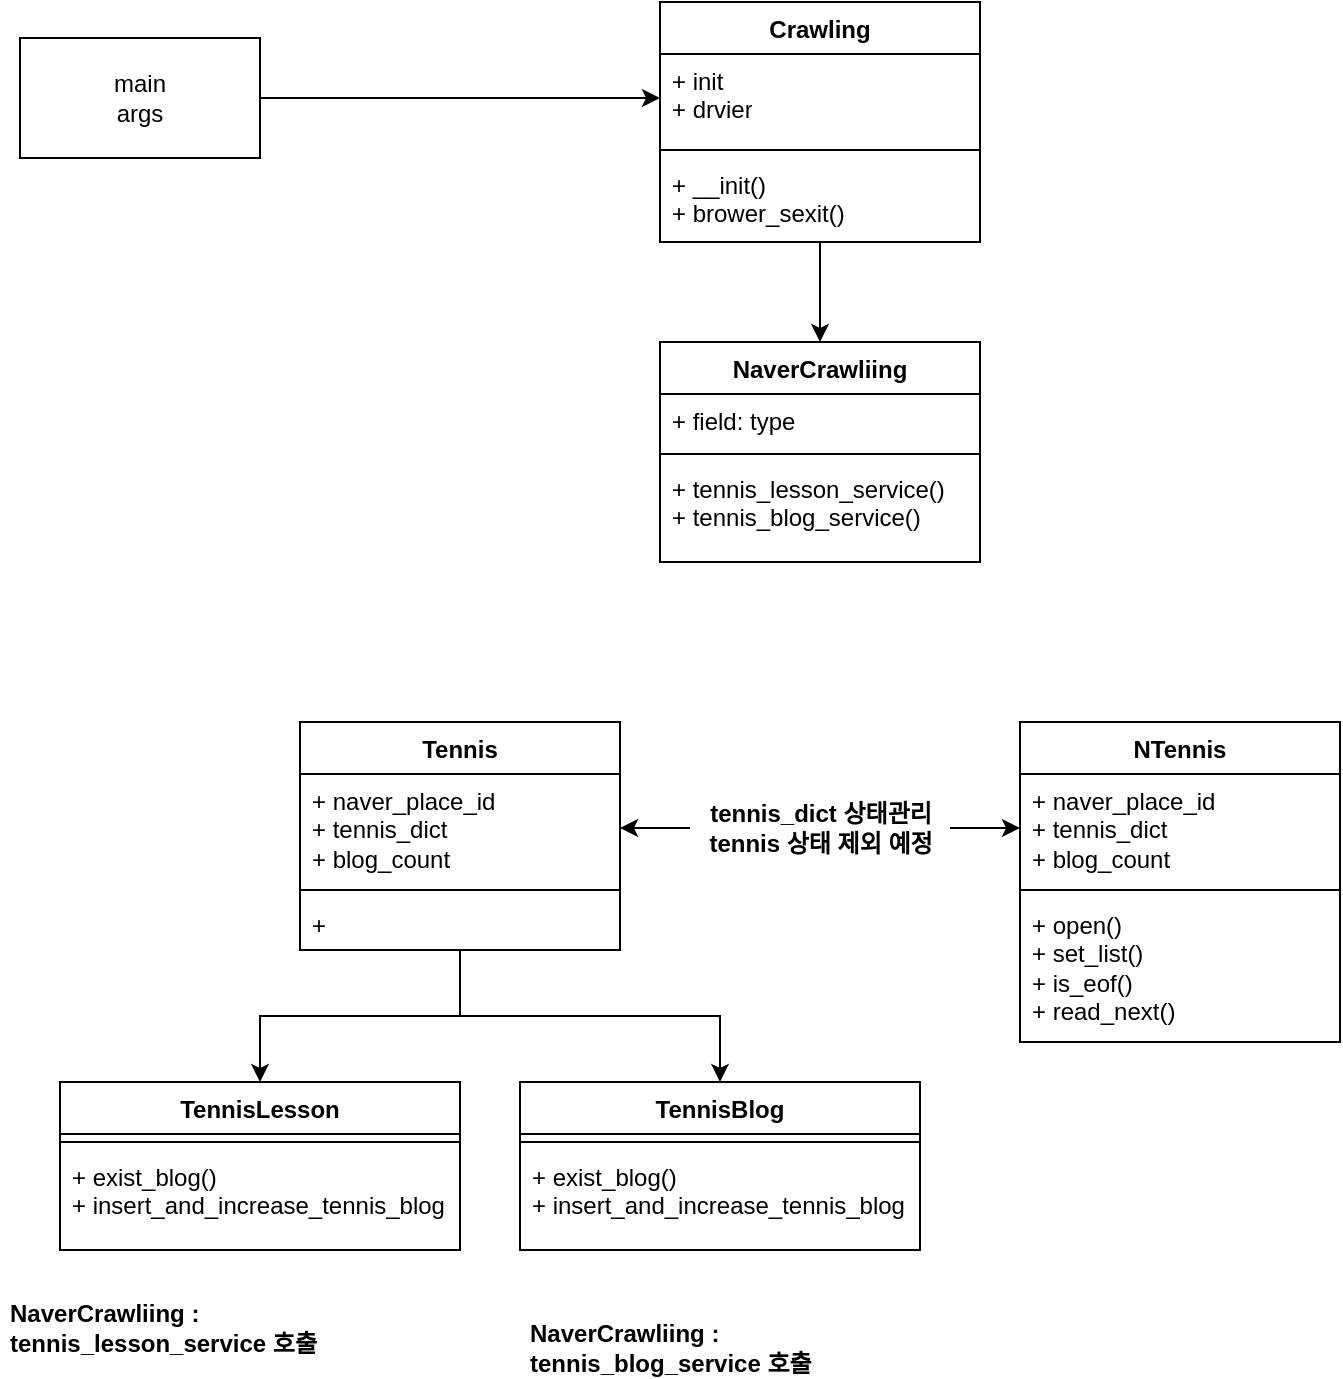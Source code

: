 <mxfile version="21.5.1" type="device">
  <diagram name="페이지-1" id="g-WrEwpi7XCB8OCjwPJX">
    <mxGraphModel dx="773" dy="578" grid="1" gridSize="10" guides="1" tooltips="1" connect="1" arrows="1" fold="1" page="1" pageScale="1" pageWidth="827" pageHeight="1169" math="0" shadow="0">
      <root>
        <mxCell id="0" />
        <mxCell id="1" parent="0" />
        <mxCell id="Rey3wDQEs_2ighJl7nF9-11" style="edgeStyle=orthogonalEdgeStyle;rounded=0;orthogonalLoop=1;jettySize=auto;html=1;entryX=0;entryY=0.5;entryDx=0;entryDy=0;" parent="1" source="Rey3wDQEs_2ighJl7nF9-1" target="vdLL96_sxEUcz3er23yt-17" edge="1">
          <mxGeometry relative="1" as="geometry">
            <mxPoint x="340" y="130" as="targetPoint" />
          </mxGeometry>
        </mxCell>
        <mxCell id="Rey3wDQEs_2ighJl7nF9-1" value="main&lt;br&gt;args" style="rounded=0;whiteSpace=wrap;html=1;" parent="1" vertex="1">
          <mxGeometry x="30" y="98" width="120" height="60" as="geometry" />
        </mxCell>
        <mxCell id="Rey3wDQEs_2ighJl7nF9-13" value="TennisLesson" style="swimlane;fontStyle=1;align=center;verticalAlign=top;childLayout=stackLayout;horizontal=1;startSize=26;horizontalStack=0;resizeParent=1;resizeParentMax=0;resizeLast=0;collapsible=1;marginBottom=0;whiteSpace=wrap;html=1;" parent="1" vertex="1">
          <mxGeometry x="50" y="620" width="200" height="84" as="geometry" />
        </mxCell>
        <mxCell id="Rey3wDQEs_2ighJl7nF9-15" value="" style="line;strokeWidth=1;fillColor=none;align=left;verticalAlign=middle;spacingTop=-1;spacingLeft=3;spacingRight=3;rotatable=0;labelPosition=right;points=[];portConstraint=eastwest;strokeColor=inherit;" parent="Rey3wDQEs_2ighJl7nF9-13" vertex="1">
          <mxGeometry y="26" width="200" height="8" as="geometry" />
        </mxCell>
        <mxCell id="Rey3wDQEs_2ighJl7nF9-16" value="+&amp;nbsp;exist_blog()&lt;br&gt;+ insert_and_increase_tennis_blog" style="text;strokeColor=none;fillColor=none;align=left;verticalAlign=top;spacingLeft=4;spacingRight=4;overflow=hidden;rotatable=0;points=[[0,0.5],[1,0.5]];portConstraint=eastwest;whiteSpace=wrap;html=1;" parent="Rey3wDQEs_2ighJl7nF9-13" vertex="1">
          <mxGeometry y="34" width="200" height="50" as="geometry" />
        </mxCell>
        <mxCell id="-qdaw13x0ODjU5tWBEmI-2" value="TennisBlog" style="swimlane;fontStyle=1;align=center;verticalAlign=top;childLayout=stackLayout;horizontal=1;startSize=26;horizontalStack=0;resizeParent=1;resizeParentMax=0;resizeLast=0;collapsible=1;marginBottom=0;whiteSpace=wrap;html=1;" parent="1" vertex="1">
          <mxGeometry x="280" y="620" width="200" height="84" as="geometry" />
        </mxCell>
        <mxCell id="-qdaw13x0ODjU5tWBEmI-4" value="" style="line;strokeWidth=1;fillColor=none;align=left;verticalAlign=middle;spacingTop=-1;spacingLeft=3;spacingRight=3;rotatable=0;labelPosition=right;points=[];portConstraint=eastwest;strokeColor=inherit;" parent="-qdaw13x0ODjU5tWBEmI-2" vertex="1">
          <mxGeometry y="26" width="200" height="8" as="geometry" />
        </mxCell>
        <mxCell id="-qdaw13x0ODjU5tWBEmI-5" value="+&amp;nbsp;exist_blog()&lt;br style=&quot;border-color: var(--border-color);&quot;&gt;+ insert_and_increase_tennis_blog" style="text;strokeColor=none;fillColor=none;align=left;verticalAlign=top;spacingLeft=4;spacingRight=4;overflow=hidden;rotatable=0;points=[[0,0.5],[1,0.5]];portConstraint=eastwest;whiteSpace=wrap;html=1;" parent="-qdaw13x0ODjU5tWBEmI-2" vertex="1">
          <mxGeometry y="34" width="200" height="50" as="geometry" />
        </mxCell>
        <mxCell id="-qdaw13x0ODjU5tWBEmI-11" value="NTennis" style="swimlane;fontStyle=1;align=center;verticalAlign=top;childLayout=stackLayout;horizontal=1;startSize=26;horizontalStack=0;resizeParent=1;resizeParentMax=0;resizeLast=0;collapsible=1;marginBottom=0;whiteSpace=wrap;html=1;" parent="1" vertex="1">
          <mxGeometry x="530" y="440" width="160" height="160" as="geometry" />
        </mxCell>
        <mxCell id="-qdaw13x0ODjU5tWBEmI-12" value="+ naver_place_id&lt;br&gt;+ tennis_dict&lt;br&gt;+ blog_count" style="text;strokeColor=none;fillColor=none;align=left;verticalAlign=top;spacingLeft=4;spacingRight=4;overflow=hidden;rotatable=0;points=[[0,0.5],[1,0.5]];portConstraint=eastwest;whiteSpace=wrap;html=1;" parent="-qdaw13x0ODjU5tWBEmI-11" vertex="1">
          <mxGeometry y="26" width="160" height="54" as="geometry" />
        </mxCell>
        <mxCell id="-qdaw13x0ODjU5tWBEmI-13" value="" style="line;strokeWidth=1;fillColor=none;align=left;verticalAlign=middle;spacingTop=-1;spacingLeft=3;spacingRight=3;rotatable=0;labelPosition=right;points=[];portConstraint=eastwest;strokeColor=inherit;" parent="-qdaw13x0ODjU5tWBEmI-11" vertex="1">
          <mxGeometry y="80" width="160" height="8" as="geometry" />
        </mxCell>
        <mxCell id="-qdaw13x0ODjU5tWBEmI-14" value="+ open()&lt;br&gt;+ set_list()&lt;br&gt;+ is_eof()&lt;br&gt;+ read_next()&lt;br&gt;" style="text;strokeColor=none;fillColor=none;align=left;verticalAlign=top;spacingLeft=4;spacingRight=4;overflow=hidden;rotatable=0;points=[[0,0.5],[1,0.5]];portConstraint=eastwest;whiteSpace=wrap;html=1;" parent="-qdaw13x0ODjU5tWBEmI-11" vertex="1">
          <mxGeometry y="88" width="160" height="72" as="geometry" />
        </mxCell>
        <mxCell id="vdLL96_sxEUcz3er23yt-9" value="NaverCrawliing" style="swimlane;fontStyle=1;align=center;verticalAlign=top;childLayout=stackLayout;horizontal=1;startSize=26;horizontalStack=0;resizeParent=1;resizeParentMax=0;resizeLast=0;collapsible=1;marginBottom=0;whiteSpace=wrap;html=1;" vertex="1" parent="1">
          <mxGeometry x="350" y="250" width="160" height="110" as="geometry" />
        </mxCell>
        <mxCell id="vdLL96_sxEUcz3er23yt-10" value="+ field: type" style="text;strokeColor=none;fillColor=none;align=left;verticalAlign=top;spacingLeft=4;spacingRight=4;overflow=hidden;rotatable=0;points=[[0,0.5],[1,0.5]];portConstraint=eastwest;whiteSpace=wrap;html=1;" vertex="1" parent="vdLL96_sxEUcz3er23yt-9">
          <mxGeometry y="26" width="160" height="26" as="geometry" />
        </mxCell>
        <mxCell id="vdLL96_sxEUcz3er23yt-11" value="" style="line;strokeWidth=1;fillColor=none;align=left;verticalAlign=middle;spacingTop=-1;spacingLeft=3;spacingRight=3;rotatable=0;labelPosition=right;points=[];portConstraint=eastwest;strokeColor=inherit;" vertex="1" parent="vdLL96_sxEUcz3er23yt-9">
          <mxGeometry y="52" width="160" height="8" as="geometry" />
        </mxCell>
        <mxCell id="vdLL96_sxEUcz3er23yt-12" value="+ tennis_lesson_service()&lt;br&gt;+ tennis_blog_service()" style="text;strokeColor=none;fillColor=none;align=left;verticalAlign=top;spacingLeft=4;spacingRight=4;overflow=hidden;rotatable=0;points=[[0,0.5],[1,0.5]];portConstraint=eastwest;whiteSpace=wrap;html=1;" vertex="1" parent="vdLL96_sxEUcz3er23yt-9">
          <mxGeometry y="60" width="160" height="50" as="geometry" />
        </mxCell>
        <mxCell id="vdLL96_sxEUcz3er23yt-14" value="NaverCrawliing :&amp;nbsp;&lt;br&gt;tennis_lesson_service 호출" style="text;align=left;fontStyle=1;verticalAlign=middle;spacingLeft=3;spacingRight=3;strokeColor=none;rotatable=0;points=[[0,0.5],[1,0.5]];portConstraint=eastwest;html=1;" vertex="1" parent="1">
          <mxGeometry x="20" y="730" width="170" height="26" as="geometry" />
        </mxCell>
        <mxCell id="vdLL96_sxEUcz3er23yt-15" value="NaverCrawliing :&lt;br&gt;tennis_blog_service 호출" style="text;align=left;fontStyle=1;verticalAlign=middle;spacingLeft=3;spacingRight=3;strokeColor=none;rotatable=0;points=[[0,0.5],[1,0.5]];portConstraint=eastwest;html=1;" vertex="1" parent="1">
          <mxGeometry x="280" y="740" width="170" height="26" as="geometry" />
        </mxCell>
        <mxCell id="vdLL96_sxEUcz3er23yt-20" style="edgeStyle=orthogonalEdgeStyle;rounded=0;orthogonalLoop=1;jettySize=auto;html=1;entryX=0.5;entryY=0;entryDx=0;entryDy=0;" edge="1" parent="1" source="vdLL96_sxEUcz3er23yt-16" target="vdLL96_sxEUcz3er23yt-9">
          <mxGeometry relative="1" as="geometry" />
        </mxCell>
        <mxCell id="vdLL96_sxEUcz3er23yt-16" value="Crawling" style="swimlane;fontStyle=1;align=center;verticalAlign=top;childLayout=stackLayout;horizontal=1;startSize=26;horizontalStack=0;resizeParent=1;resizeParentMax=0;resizeLast=0;collapsible=1;marginBottom=0;whiteSpace=wrap;html=1;" vertex="1" parent="1">
          <mxGeometry x="350" y="80" width="160" height="120" as="geometry" />
        </mxCell>
        <mxCell id="vdLL96_sxEUcz3er23yt-17" value="+ init&lt;br&gt;+ drvier" style="text;strokeColor=none;fillColor=none;align=left;verticalAlign=top;spacingLeft=4;spacingRight=4;overflow=hidden;rotatable=0;points=[[0,0.5],[1,0.5]];portConstraint=eastwest;whiteSpace=wrap;html=1;" vertex="1" parent="vdLL96_sxEUcz3er23yt-16">
          <mxGeometry y="26" width="160" height="44" as="geometry" />
        </mxCell>
        <mxCell id="vdLL96_sxEUcz3er23yt-18" value="" style="line;strokeWidth=1;fillColor=none;align=left;verticalAlign=middle;spacingTop=-1;spacingLeft=3;spacingRight=3;rotatable=0;labelPosition=right;points=[];portConstraint=eastwest;strokeColor=inherit;" vertex="1" parent="vdLL96_sxEUcz3er23yt-16">
          <mxGeometry y="70" width="160" height="8" as="geometry" />
        </mxCell>
        <mxCell id="vdLL96_sxEUcz3er23yt-19" value="+ __init()&lt;br&gt;+ brower_sexit()" style="text;strokeColor=none;fillColor=none;align=left;verticalAlign=top;spacingLeft=4;spacingRight=4;overflow=hidden;rotatable=0;points=[[0,0.5],[1,0.5]];portConstraint=eastwest;whiteSpace=wrap;html=1;" vertex="1" parent="vdLL96_sxEUcz3er23yt-16">
          <mxGeometry y="78" width="160" height="42" as="geometry" />
        </mxCell>
        <mxCell id="vdLL96_sxEUcz3er23yt-25" style="edgeStyle=orthogonalEdgeStyle;rounded=0;orthogonalLoop=1;jettySize=auto;html=1;entryX=0.5;entryY=0;entryDx=0;entryDy=0;" edge="1" parent="1" source="vdLL96_sxEUcz3er23yt-21" target="Rey3wDQEs_2ighJl7nF9-13">
          <mxGeometry relative="1" as="geometry" />
        </mxCell>
        <mxCell id="vdLL96_sxEUcz3er23yt-26" style="edgeStyle=orthogonalEdgeStyle;rounded=0;orthogonalLoop=1;jettySize=auto;html=1;entryX=0.5;entryY=0;entryDx=0;entryDy=0;" edge="1" parent="1" source="vdLL96_sxEUcz3er23yt-21" target="-qdaw13x0ODjU5tWBEmI-2">
          <mxGeometry relative="1" as="geometry" />
        </mxCell>
        <mxCell id="vdLL96_sxEUcz3er23yt-21" value="Tennis" style="swimlane;fontStyle=1;align=center;verticalAlign=top;childLayout=stackLayout;horizontal=1;startSize=26;horizontalStack=0;resizeParent=1;resizeParentMax=0;resizeLast=0;collapsible=1;marginBottom=0;whiteSpace=wrap;html=1;" vertex="1" parent="1">
          <mxGeometry x="170" y="440" width="160" height="114" as="geometry" />
        </mxCell>
        <mxCell id="vdLL96_sxEUcz3er23yt-22" value="+ naver_place_id&lt;br style=&quot;border-color: var(--border-color);&quot;&gt;+ tennis_dict&lt;br style=&quot;border-color: var(--border-color);&quot;&gt;+ blog_count" style="text;strokeColor=none;fillColor=none;align=left;verticalAlign=top;spacingLeft=4;spacingRight=4;overflow=hidden;rotatable=0;points=[[0,0.5],[1,0.5]];portConstraint=eastwest;whiteSpace=wrap;html=1;" vertex="1" parent="vdLL96_sxEUcz3er23yt-21">
          <mxGeometry y="26" width="160" height="54" as="geometry" />
        </mxCell>
        <mxCell id="vdLL96_sxEUcz3er23yt-23" value="" style="line;strokeWidth=1;fillColor=none;align=left;verticalAlign=middle;spacingTop=-1;spacingLeft=3;spacingRight=3;rotatable=0;labelPosition=right;points=[];portConstraint=eastwest;strokeColor=inherit;" vertex="1" parent="vdLL96_sxEUcz3er23yt-21">
          <mxGeometry y="80" width="160" height="8" as="geometry" />
        </mxCell>
        <mxCell id="vdLL96_sxEUcz3er23yt-24" value="+&amp;nbsp;" style="text;strokeColor=none;fillColor=none;align=left;verticalAlign=top;spacingLeft=4;spacingRight=4;overflow=hidden;rotatable=0;points=[[0,0.5],[1,0.5]];portConstraint=eastwest;whiteSpace=wrap;html=1;" vertex="1" parent="vdLL96_sxEUcz3er23yt-21">
          <mxGeometry y="88" width="160" height="26" as="geometry" />
        </mxCell>
        <mxCell id="vdLL96_sxEUcz3er23yt-30" style="edgeStyle=orthogonalEdgeStyle;rounded=0;orthogonalLoop=1;jettySize=auto;html=1;entryX=0;entryY=0.5;entryDx=0;entryDy=0;" edge="1" parent="1" source="vdLL96_sxEUcz3er23yt-29" target="-qdaw13x0ODjU5tWBEmI-12">
          <mxGeometry relative="1" as="geometry" />
        </mxCell>
        <mxCell id="vdLL96_sxEUcz3er23yt-31" style="edgeStyle=orthogonalEdgeStyle;rounded=0;orthogonalLoop=1;jettySize=auto;html=1;entryX=1;entryY=0.5;entryDx=0;entryDy=0;" edge="1" parent="1" source="vdLL96_sxEUcz3er23yt-29" target="vdLL96_sxEUcz3er23yt-22">
          <mxGeometry relative="1" as="geometry" />
        </mxCell>
        <mxCell id="vdLL96_sxEUcz3er23yt-29" value="tennis_dict 상태관리&lt;br&gt;tennis 상태 제외 예정" style="text;align=center;fontStyle=1;verticalAlign=middle;spacingLeft=3;spacingRight=3;strokeColor=none;rotatable=0;points=[[0,0.5],[1,0.5]];portConstraint=eastwest;html=1;" vertex="1" parent="1">
          <mxGeometry x="365" y="480" width="130" height="26" as="geometry" />
        </mxCell>
      </root>
    </mxGraphModel>
  </diagram>
</mxfile>
